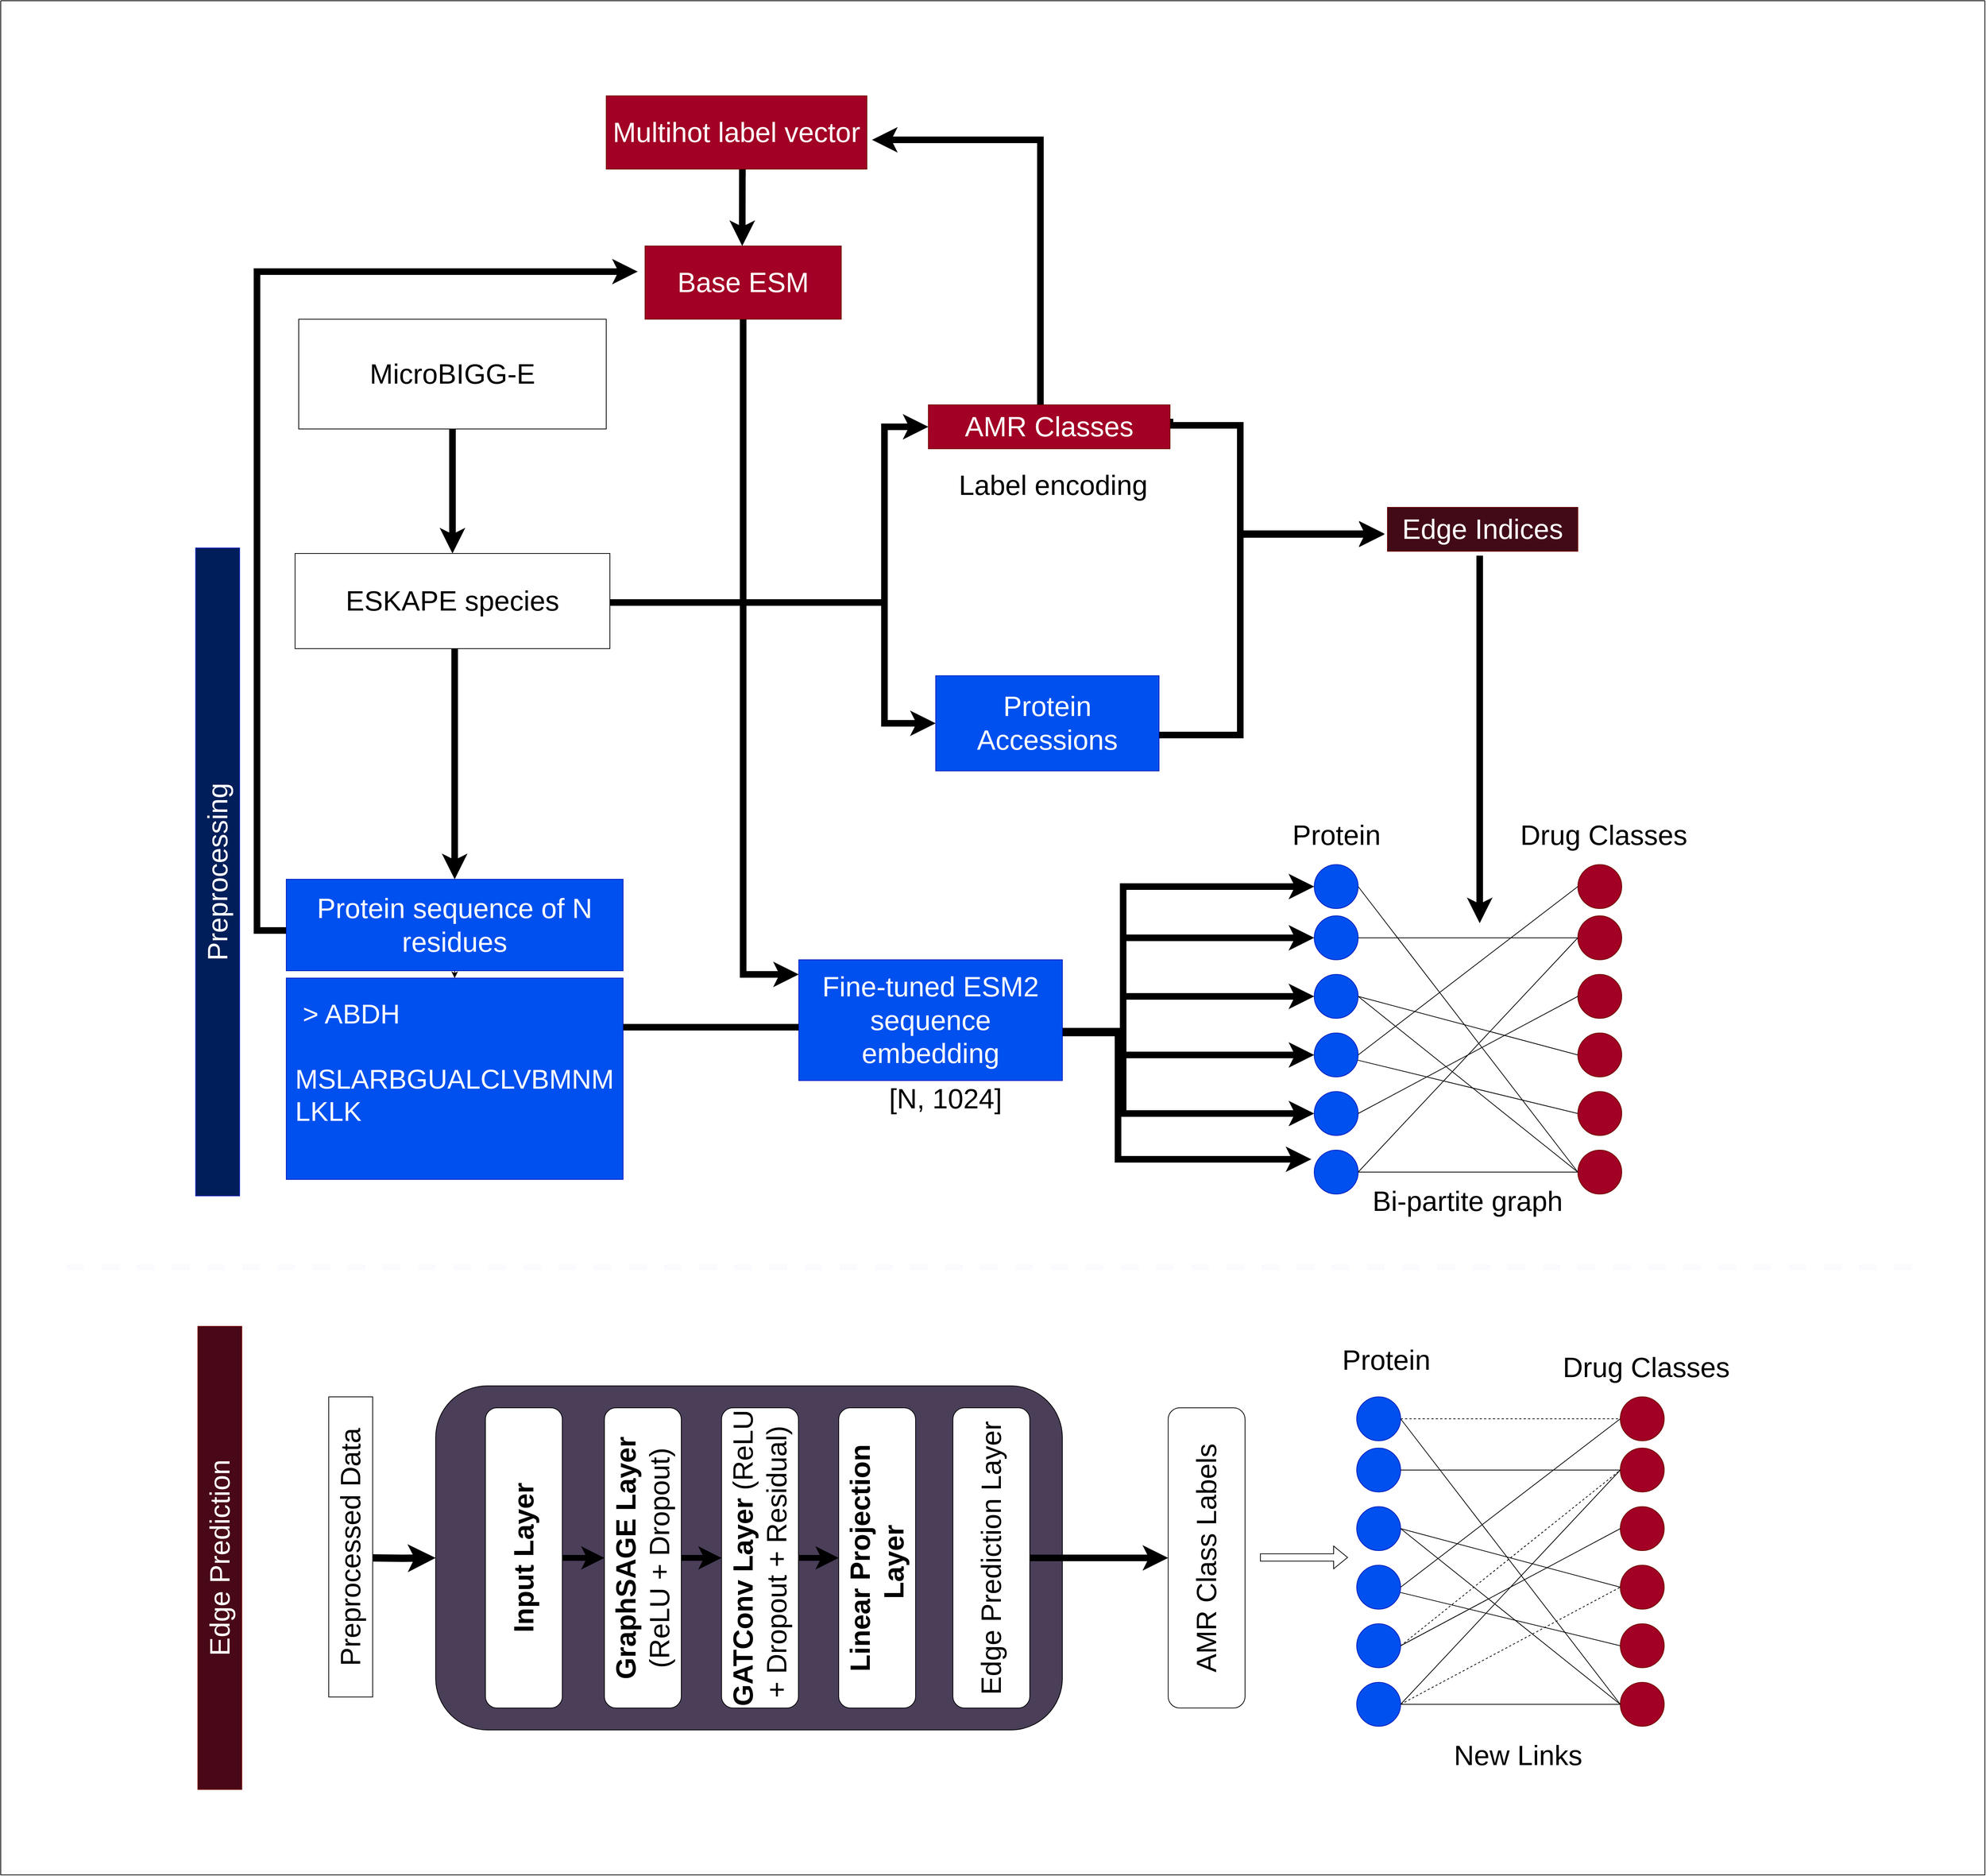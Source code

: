 <mxfile version="24.6.1" type="device">
  <diagram id="C5RBs43oDa-KdzZeNtuy" name="Page-1">
    <mxGraphModel dx="6434" dy="3956" grid="1" gridSize="10" guides="1" tooltips="1" connect="1" arrows="1" fold="1" page="1" pageScale="1" pageWidth="827" pageHeight="1169" math="0" shadow="0">
      <root>
        <mxCell id="WIyWlLk6GJQsqaUBKTNV-0" />
        <mxCell id="WIyWlLk6GJQsqaUBKTNV-1" parent="WIyWlLk6GJQsqaUBKTNV-0" />
        <mxCell id="mfoKoCKj8GL2P2GgwyJW-8" value="" style="ellipse;whiteSpace=wrap;html=1;aspect=fixed;fontSize=38;fillColor=#0050ef;fontColor=#ffffff;strokeColor=#001DBC;" parent="WIyWlLk6GJQsqaUBKTNV-1" vertex="1">
          <mxGeometry x="584" y="260" width="60" height="60" as="geometry" />
        </mxCell>
        <mxCell id="mfoKoCKj8GL2P2GgwyJW-9" value="" style="ellipse;whiteSpace=wrap;html=1;aspect=fixed;fontSize=38;fillColor=#0050ef;fontColor=#ffffff;strokeColor=#001DBC;" parent="WIyWlLk6GJQsqaUBKTNV-1" vertex="1">
          <mxGeometry x="584" y="340" width="60" height="60" as="geometry" />
        </mxCell>
        <mxCell id="mfoKoCKj8GL2P2GgwyJW-39" style="rounded=0;orthogonalLoop=1;jettySize=auto;html=1;entryX=0;entryY=0.5;entryDx=0;entryDy=0;endArrow=none;endFill=0;fontSize=38;" parent="WIyWlLk6GJQsqaUBKTNV-1" source="mfoKoCKj8GL2P2GgwyJW-10" target="mfoKoCKj8GL2P2GgwyJW-17" edge="1">
          <mxGeometry relative="1" as="geometry" />
        </mxCell>
        <mxCell id="mfoKoCKj8GL2P2GgwyJW-10" value="" style="ellipse;whiteSpace=wrap;html=1;aspect=fixed;fontSize=38;fillColor=#0050ef;fontColor=#ffffff;strokeColor=#001DBC;" parent="WIyWlLk6GJQsqaUBKTNV-1" vertex="1">
          <mxGeometry x="584" y="420" width="60" height="60" as="geometry" />
        </mxCell>
        <mxCell id="mfoKoCKj8GL2P2GgwyJW-11" value="" style="ellipse;whiteSpace=wrap;html=1;aspect=fixed;fontSize=38;fillColor=#0050ef;fontColor=#ffffff;strokeColor=#001DBC;" parent="WIyWlLk6GJQsqaUBKTNV-1" vertex="1">
          <mxGeometry x="584" y="500" width="60" height="60" as="geometry" />
        </mxCell>
        <mxCell id="mfoKoCKj8GL2P2GgwyJW-12" value="" style="ellipse;whiteSpace=wrap;html=1;aspect=fixed;fontSize=38;fillColor=#0050ef;fontColor=#ffffff;strokeColor=#001DBC;" parent="WIyWlLk6GJQsqaUBKTNV-1" vertex="1">
          <mxGeometry x="584" y="580" width="60" height="60" as="geometry" />
        </mxCell>
        <mxCell id="mfoKoCKj8GL2P2GgwyJW-20" style="rounded=0;orthogonalLoop=1;jettySize=auto;html=1;exitX=1;exitY=0.5;exitDx=0;exitDy=0;entryX=0;entryY=0.5;entryDx=0;entryDy=0;endArrow=none;endFill=0;fontSize=38;" parent="WIyWlLk6GJQsqaUBKTNV-1" source="mfoKoCKj8GL2P2GgwyJW-13" target="mfoKoCKj8GL2P2GgwyJW-18" edge="1">
          <mxGeometry relative="1" as="geometry" />
        </mxCell>
        <mxCell id="mfoKoCKj8GL2P2GgwyJW-13" value="" style="ellipse;whiteSpace=wrap;html=1;aspect=fixed;fontSize=38;fillColor=#0050ef;fontColor=#ffffff;strokeColor=#001DBC;" parent="WIyWlLk6GJQsqaUBKTNV-1" vertex="1">
          <mxGeometry x="584" y="190" width="60" height="60" as="geometry" />
        </mxCell>
        <mxCell id="mfoKoCKj8GL2P2GgwyJW-14" value="" style="ellipse;whiteSpace=wrap;html=1;aspect=fixed;fontSize=38;fillColor=#a20025;fontColor=#ffffff;strokeColor=#6F0000;" parent="WIyWlLk6GJQsqaUBKTNV-1" vertex="1">
          <mxGeometry x="944" y="260" width="60" height="60" as="geometry" />
        </mxCell>
        <mxCell id="mfoKoCKj8GL2P2GgwyJW-15" value="" style="ellipse;whiteSpace=wrap;html=1;aspect=fixed;fontSize=38;fillColor=#a20025;fontColor=#ffffff;strokeColor=#6F0000;" parent="WIyWlLk6GJQsqaUBKTNV-1" vertex="1">
          <mxGeometry x="944" y="340" width="60" height="60" as="geometry" />
        </mxCell>
        <mxCell id="mfoKoCKj8GL2P2GgwyJW-16" value="" style="ellipse;whiteSpace=wrap;html=1;aspect=fixed;fontSize=38;fillColor=#a20025;fontColor=#ffffff;strokeColor=#6F0000;" parent="WIyWlLk6GJQsqaUBKTNV-1" vertex="1">
          <mxGeometry x="944" y="420" width="60" height="60" as="geometry" />
        </mxCell>
        <mxCell id="mfoKoCKj8GL2P2GgwyJW-17" value="" style="ellipse;whiteSpace=wrap;html=1;aspect=fixed;fontSize=38;fillColor=#a20025;fontColor=#ffffff;strokeColor=#6F0000;" parent="WIyWlLk6GJQsqaUBKTNV-1" vertex="1">
          <mxGeometry x="944" y="500" width="60" height="60" as="geometry" />
        </mxCell>
        <mxCell id="mfoKoCKj8GL2P2GgwyJW-18" value="" style="ellipse;whiteSpace=wrap;html=1;aspect=fixed;fontSize=38;fillColor=#a20025;fontColor=#ffffff;strokeColor=#6F0000;" parent="WIyWlLk6GJQsqaUBKTNV-1" vertex="1">
          <mxGeometry x="944" y="580" width="60" height="60" as="geometry" />
        </mxCell>
        <mxCell id="mfoKoCKj8GL2P2GgwyJW-19" value="" style="ellipse;whiteSpace=wrap;html=1;aspect=fixed;fontSize=38;fillColor=#a20025;fontColor=#ffffff;strokeColor=#6F0000;" parent="WIyWlLk6GJQsqaUBKTNV-1" vertex="1">
          <mxGeometry x="944" y="190" width="60" height="60" as="geometry" />
        </mxCell>
        <mxCell id="mfoKoCKj8GL2P2GgwyJW-23" style="rounded=0;orthogonalLoop=1;jettySize=auto;html=1;exitX=1;exitY=0.5;exitDx=0;exitDy=0;entryX=0;entryY=0.5;entryDx=0;entryDy=0;endArrow=none;endFill=0;fontSize=38;" parent="WIyWlLk6GJQsqaUBKTNV-1" source="mfoKoCKj8GL2P2GgwyJW-8" target="mfoKoCKj8GL2P2GgwyJW-14" edge="1">
          <mxGeometry relative="1" as="geometry">
            <mxPoint x="654" y="230" as="sourcePoint" />
            <mxPoint x="954" y="620" as="targetPoint" />
          </mxGeometry>
        </mxCell>
        <mxCell id="mfoKoCKj8GL2P2GgwyJW-25" style="rounded=0;orthogonalLoop=1;jettySize=auto;html=1;exitX=1;exitY=0.5;exitDx=0;exitDy=0;endArrow=none;endFill=0;fontSize=38;" parent="WIyWlLk6GJQsqaUBKTNV-1" source="mfoKoCKj8GL2P2GgwyJW-9" edge="1">
          <mxGeometry relative="1" as="geometry">
            <mxPoint x="654" y="300" as="sourcePoint" />
            <mxPoint x="944" y="610" as="targetPoint" />
          </mxGeometry>
        </mxCell>
        <mxCell id="mfoKoCKj8GL2P2GgwyJW-26" style="rounded=0;orthogonalLoop=1;jettySize=auto;html=1;exitX=1;exitY=0.5;exitDx=0;exitDy=0;entryX=0;entryY=0.5;entryDx=0;entryDy=0;endArrow=none;endFill=0;fontSize=38;" parent="WIyWlLk6GJQsqaUBKTNV-1" source="mfoKoCKj8GL2P2GgwyJW-10" target="mfoKoCKj8GL2P2GgwyJW-19" edge="1">
          <mxGeometry relative="1" as="geometry">
            <mxPoint x="664" y="310" as="sourcePoint" />
            <mxPoint x="964" y="310" as="targetPoint" />
          </mxGeometry>
        </mxCell>
        <mxCell id="mfoKoCKj8GL2P2GgwyJW-27" style="rounded=0;orthogonalLoop=1;jettySize=auto;html=1;exitX=1;exitY=0.5;exitDx=0;exitDy=0;entryX=0;entryY=0.5;entryDx=0;entryDy=0;endArrow=none;endFill=0;fontSize=38;" parent="WIyWlLk6GJQsqaUBKTNV-1" source="mfoKoCKj8GL2P2GgwyJW-11" target="mfoKoCKj8GL2P2GgwyJW-15" edge="1">
          <mxGeometry relative="1" as="geometry">
            <mxPoint x="674" y="320" as="sourcePoint" />
            <mxPoint x="974" y="320" as="targetPoint" />
          </mxGeometry>
        </mxCell>
        <mxCell id="mfoKoCKj8GL2P2GgwyJW-28" style="rounded=0;orthogonalLoop=1;jettySize=auto;html=1;exitX=1;exitY=0.5;exitDx=0;exitDy=0;entryX=0;entryY=0.5;entryDx=0;entryDy=0;endArrow=none;endFill=0;fontSize=38;" parent="WIyWlLk6GJQsqaUBKTNV-1" source="mfoKoCKj8GL2P2GgwyJW-12" target="mfoKoCKj8GL2P2GgwyJW-14" edge="1">
          <mxGeometry relative="1" as="geometry">
            <mxPoint x="684" y="330" as="sourcePoint" />
            <mxPoint x="984" y="330" as="targetPoint" />
          </mxGeometry>
        </mxCell>
        <mxCell id="mfoKoCKj8GL2P2GgwyJW-29" style="rounded=0;orthogonalLoop=1;jettySize=auto;html=1;entryX=0;entryY=0.5;entryDx=0;entryDy=0;endArrow=none;endFill=0;fontSize=38;" parent="WIyWlLk6GJQsqaUBKTNV-1" target="mfoKoCKj8GL2P2GgwyJW-16" edge="1">
          <mxGeometry relative="1" as="geometry">
            <mxPoint x="644" y="370" as="sourcePoint" />
            <mxPoint x="994" y="340" as="targetPoint" />
          </mxGeometry>
        </mxCell>
        <mxCell id="mfoKoCKj8GL2P2GgwyJW-30" style="rounded=0;orthogonalLoop=1;jettySize=auto;html=1;exitX=1;exitY=0.5;exitDx=0;exitDy=0;entryX=0;entryY=0.5;entryDx=0;entryDy=0;endArrow=none;endFill=0;fontSize=38;" parent="WIyWlLk6GJQsqaUBKTNV-1" source="mfoKoCKj8GL2P2GgwyJW-12" target="mfoKoCKj8GL2P2GgwyJW-18" edge="1">
          <mxGeometry relative="1" as="geometry">
            <mxPoint x="704" y="350" as="sourcePoint" />
            <mxPoint x="1004" y="350" as="targetPoint" />
          </mxGeometry>
        </mxCell>
        <mxCell id="mfoKoCKj8GL2P2GgwyJW-31" value="&lt;font style=&quot;font-size: 38px;&quot;&gt;Protein&lt;/font&gt;" style="text;html=1;align=center;verticalAlign=middle;resizable=0;points=[];autosize=1;strokeColor=none;fillColor=none;fontSize=38;" parent="WIyWlLk6GJQsqaUBKTNV-1" vertex="1">
          <mxGeometry x="544" y="120" width="140" height="60" as="geometry" />
        </mxCell>
        <mxCell id="xjOWEABmU-LMY2cwMM-b-1" value="" style="edgeStyle=orthogonalEdgeStyle;rounded=0;orthogonalLoop=1;jettySize=auto;html=1;" parent="WIyWlLk6GJQsqaUBKTNV-1" source="mfoKoCKj8GL2P2GgwyJW-40" target="mfoKoCKj8GL2P2GgwyJW-41" edge="1">
          <mxGeometry relative="1" as="geometry" />
        </mxCell>
        <mxCell id="mfoKoCKj8GL2P2GgwyJW-49" style="edgeStyle=orthogonalEdgeStyle;rounded=0;orthogonalLoop=1;jettySize=auto;html=1;exitX=1;exitY=0.25;exitDx=0;exitDy=0;entryX=0;entryY=0.5;entryDx=0;entryDy=0;fontSize=38;strokeWidth=9;" parent="WIyWlLk6GJQsqaUBKTNV-1" edge="1">
          <mxGeometry relative="1" as="geometry">
            <mxPoint x="-360" y="412.12" as="sourcePoint" />
            <mxPoint x="-94" y="392.87" as="targetPoint" />
            <Array as="points">
              <mxPoint x="-94" y="411.87" />
            </Array>
          </mxGeometry>
        </mxCell>
        <mxCell id="mfoKoCKj8GL2P2GgwyJW-41" value="&lt;font style=&quot;font-size: 37px;&quot;&gt;&amp;nbsp; &amp;gt; ABDH&lt;/font&gt;&lt;div style=&quot;font-size: 37px;&quot;&gt;&lt;font style=&quot;font-size: 37px;&quot;&gt;&amp;nbsp;&lt;/font&gt;&lt;/div&gt;&lt;div style=&quot;text-align: justify; font-size: 37px;&quot;&gt;&lt;font style=&quot;font-size: 37px;&quot;&gt;&amp;nbsp;MSLARBGUALCLVBMNM&lt;/font&gt;&lt;/div&gt;&lt;div style=&quot;text-align: justify; font-size: 37px;&quot;&gt;&lt;font style=&quot;font-size: 37px;&quot;&gt;&amp;nbsp;LKLK&lt;/font&gt;&lt;/div&gt;&lt;div style=&quot;text-align: justify; font-size: 37px;&quot;&gt;&lt;br style=&quot;&quot;&gt;&lt;/div&gt;" style="rounded=0;whiteSpace=wrap;html=1;align=left;fontSize=38;fillColor=#0050ef;fontColor=#ffffff;strokeColor=#001DBC;" parent="WIyWlLk6GJQsqaUBKTNV-1" vertex="1">
          <mxGeometry x="-820" y="345" width="460" height="275" as="geometry" />
        </mxCell>
        <mxCell id="mfoKoCKj8GL2P2GgwyJW-43" style="edgeStyle=orthogonalEdgeStyle;rounded=0;orthogonalLoop=1;jettySize=auto;html=1;entryX=0;entryY=0.5;entryDx=0;entryDy=0;fontSize=38;strokeWidth=9;" parent="WIyWlLk6GJQsqaUBKTNV-1" target="mfoKoCKj8GL2P2GgwyJW-13" edge="1">
          <mxGeometry relative="1" as="geometry">
            <mxPoint x="61" y="417.5" as="sourcePoint" />
          </mxGeometry>
        </mxCell>
        <mxCell id="mfoKoCKj8GL2P2GgwyJW-44" style="edgeStyle=orthogonalEdgeStyle;rounded=0;orthogonalLoop=1;jettySize=auto;html=1;exitX=1;exitY=0.5;exitDx=0;exitDy=0;entryX=0;entryY=0.5;entryDx=0;entryDy=0;fontSize=38;strokeWidth=9;" parent="WIyWlLk6GJQsqaUBKTNV-1" target="mfoKoCKj8GL2P2GgwyJW-8" edge="1">
          <mxGeometry relative="1" as="geometry">
            <mxPoint x="61" y="417.5" as="sourcePoint" />
          </mxGeometry>
        </mxCell>
        <mxCell id="mfoKoCKj8GL2P2GgwyJW-45" style="edgeStyle=orthogonalEdgeStyle;rounded=0;orthogonalLoop=1;jettySize=auto;html=1;exitX=1;exitY=0.5;exitDx=0;exitDy=0;fontSize=38;strokeWidth=9;entryX=0;entryY=0.5;entryDx=0;entryDy=0;" parent="WIyWlLk6GJQsqaUBKTNV-1" target="mfoKoCKj8GL2P2GgwyJW-9" edge="1">
          <mxGeometry relative="1" as="geometry">
            <mxPoint x="61" y="417.5" as="sourcePoint" />
          </mxGeometry>
        </mxCell>
        <mxCell id="mfoKoCKj8GL2P2GgwyJW-47" style="edgeStyle=orthogonalEdgeStyle;rounded=0;orthogonalLoop=1;jettySize=auto;html=1;exitX=1;exitY=0.5;exitDx=0;exitDy=0;entryX=0;entryY=0.5;entryDx=0;entryDy=0;fontSize=38;strokeWidth=9;" parent="WIyWlLk6GJQsqaUBKTNV-1" target="mfoKoCKj8GL2P2GgwyJW-11" edge="1">
          <mxGeometry relative="1" as="geometry">
            <mxPoint x="61" y="417.5" as="sourcePoint" />
            <Array as="points">
              <mxPoint x="323" y="417" />
              <mxPoint x="323" y="530" />
            </Array>
          </mxGeometry>
        </mxCell>
        <mxCell id="mfoKoCKj8GL2P2GgwyJW-48" style="edgeStyle=orthogonalEdgeStyle;rounded=0;orthogonalLoop=1;jettySize=auto;html=1;exitX=1;exitY=0.5;exitDx=0;exitDy=0;entryX=0;entryY=0.5;entryDx=0;entryDy=0;fontSize=38;strokeWidth=9;" parent="WIyWlLk6GJQsqaUBKTNV-1" edge="1">
          <mxGeometry relative="1" as="geometry">
            <mxPoint x="57" y="400" as="sourcePoint" />
            <Array as="points">
              <mxPoint x="57" y="420" />
              <mxPoint x="316" y="420" />
              <mxPoint x="316" y="592" />
            </Array>
            <mxPoint x="580.0" y="592.5" as="targetPoint" />
          </mxGeometry>
        </mxCell>
        <mxCell id="mfoKoCKj8GL2P2GgwyJW-119" style="edgeStyle=orthogonalEdgeStyle;rounded=0;orthogonalLoop=1;jettySize=auto;html=1;exitX=1;exitY=0.5;exitDx=0;exitDy=0;fontSize=38;strokeWidth=10;" parent="WIyWlLk6GJQsqaUBKTNV-1" target="mfoKoCKj8GL2P2GgwyJW-117" edge="1">
          <mxGeometry relative="1" as="geometry">
            <mxPoint x="-708" y="1137" as="sourcePoint" />
          </mxGeometry>
        </mxCell>
        <mxCell id="mfoKoCKj8GL2P2GgwyJW-171" style="edgeStyle=orthogonalEdgeStyle;rounded=0;orthogonalLoop=1;jettySize=auto;html=1;exitX=1;exitY=0.5;exitDx=0;exitDy=0;entryX=0;entryY=0.5;entryDx=0;entryDy=0;strokeWidth=9;" parent="WIyWlLk6GJQsqaUBKTNV-1" source="mfoKoCKj8GL2P2GgwyJW-42" target="mfoKoCKj8GL2P2GgwyJW-10" edge="1">
          <mxGeometry relative="1" as="geometry">
            <Array as="points">
              <mxPoint x="232" y="420" />
              <mxPoint x="320" y="420" />
              <mxPoint x="320" y="450" />
            </Array>
          </mxGeometry>
        </mxCell>
        <mxCell id="mfoKoCKj8GL2P2GgwyJW-42" value="Fine-tuned ESM2 sequence embedding" style="rounded=0;whiteSpace=wrap;html=1;fontSize=38;fillColor=#0050ef;fontColor=#ffffff;strokeColor=#001DBC;" parent="WIyWlLk6GJQsqaUBKTNV-1" vertex="1">
          <mxGeometry x="-120" y="320" width="360" height="165" as="geometry" />
        </mxCell>
        <mxCell id="mfoKoCKj8GL2P2GgwyJW-174" style="edgeStyle=orthogonalEdgeStyle;rounded=0;orthogonalLoop=1;jettySize=auto;html=1;exitX=0.5;exitY=1;exitDx=0;exitDy=0;strokeWidth=9;" parent="WIyWlLk6GJQsqaUBKTNV-1" source="mfoKoCKj8GL2P2GgwyJW-53" target="mfoKoCKj8GL2P2GgwyJW-61" edge="1">
          <mxGeometry relative="1" as="geometry">
            <Array as="points">
              <mxPoint x="-593" y="-405" />
            </Array>
          </mxGeometry>
        </mxCell>
        <mxCell id="mfoKoCKj8GL2P2GgwyJW-53" value="MicroBIGG-E" style="rounded=0;whiteSpace=wrap;html=1;fontSize=38;" parent="WIyWlLk6GJQsqaUBKTNV-1" vertex="1">
          <mxGeometry x="-803" y="-555" width="420" height="150" as="geometry" />
        </mxCell>
        <mxCell id="mfoKoCKj8GL2P2GgwyJW-55" value="[N, 1024]" style="text;html=1;align=center;verticalAlign=middle;resizable=0;points=[];autosize=1;strokeColor=none;fillColor=none;fontSize=38;" parent="WIyWlLk6GJQsqaUBKTNV-1" vertex="1">
          <mxGeometry x="-10" y="480" width="180" height="60" as="geometry" />
        </mxCell>
        <mxCell id="mfoKoCKj8GL2P2GgwyJW-60" style="edgeStyle=orthogonalEdgeStyle;rounded=0;orthogonalLoop=1;jettySize=auto;html=1;fontSize=38;strokeWidth=9;" parent="WIyWlLk6GJQsqaUBKTNV-1" source="mfoKoCKj8GL2P2GgwyJW-57" edge="1">
          <mxGeometry relative="1" as="geometry">
            <mxPoint x="40" y="-400" as="sourcePoint" />
            <mxPoint x="-20" y="-800" as="targetPoint" />
            <Array as="points">
              <mxPoint x="210" y="-800" />
            </Array>
          </mxGeometry>
        </mxCell>
        <mxCell id="mfoKoCKj8GL2P2GgwyJW-81" style="edgeStyle=orthogonalEdgeStyle;rounded=0;orthogonalLoop=1;jettySize=auto;html=1;exitX=1;exitY=0.75;exitDx=0;exitDy=0;fontSize=38;strokeWidth=9;" parent="WIyWlLk6GJQsqaUBKTNV-1" edge="1">
          <mxGeometry relative="1" as="geometry">
            <mxPoint x="387.0" y="-419" as="sourcePoint" />
            <Array as="points">
              <mxPoint x="387" y="-410" />
              <mxPoint x="483" y="-410" />
              <mxPoint x="483" y="-261" />
              <mxPoint x="620" y="-261" />
              <mxPoint x="620" y="-261" />
            </Array>
            <mxPoint x="680" y="-261" as="targetPoint" />
          </mxGeometry>
        </mxCell>
        <mxCell id="mfoKoCKj8GL2P2GgwyJW-62" style="edgeStyle=orthogonalEdgeStyle;rounded=0;orthogonalLoop=1;jettySize=auto;html=1;fontSize=38;strokeWidth=9;entryX=0.5;entryY=0;entryDx=0;entryDy=0;" parent="WIyWlLk6GJQsqaUBKTNV-1" source="mfoKoCKj8GL2P2GgwyJW-61" target="mfoKoCKj8GL2P2GgwyJW-40" edge="1">
          <mxGeometry relative="1" as="geometry">
            <mxPoint x="-590.0" y="75.0" as="targetPoint" />
            <Array as="points">
              <mxPoint x="-590" y="-20" />
              <mxPoint x="-590" y="-20" />
            </Array>
          </mxGeometry>
        </mxCell>
        <mxCell id="mfoKoCKj8GL2P2GgwyJW-63" style="edgeStyle=orthogonalEdgeStyle;rounded=0;orthogonalLoop=1;jettySize=auto;html=1;fontSize=38;strokeWidth=9;" parent="WIyWlLk6GJQsqaUBKTNV-1" target="mfoKoCKj8GL2P2GgwyJW-57" edge="1">
          <mxGeometry relative="1" as="geometry">
            <Array as="points">
              <mxPoint x="-3" y="-168" />
            </Array>
            <mxPoint x="-198" y="-168.0" as="sourcePoint" />
          </mxGeometry>
        </mxCell>
        <mxCell id="mfoKoCKj8GL2P2GgwyJW-77" style="edgeStyle=orthogonalEdgeStyle;rounded=0;orthogonalLoop=1;jettySize=auto;html=1;entryX=0;entryY=0.5;entryDx=0;entryDy=0;fontSize=38;strokeWidth=9;" parent="WIyWlLk6GJQsqaUBKTNV-1" target="mfoKoCKj8GL2P2GgwyJW-74" edge="1">
          <mxGeometry relative="1" as="geometry">
            <Array as="points">
              <mxPoint x="-420" y="-168" />
              <mxPoint x="-420" y="-183" />
              <mxPoint x="-400" y="-183" />
              <mxPoint x="-400" y="-168" />
              <mxPoint x="-3" y="-168" />
              <mxPoint x="-3" y="-3" />
            </Array>
            <mxPoint x="-330" y="-168" as="sourcePoint" />
          </mxGeometry>
        </mxCell>
        <mxCell id="mfoKoCKj8GL2P2GgwyJW-61" value="ESKAPE species" style="rounded=0;whiteSpace=wrap;html=1;fontSize=38;" parent="WIyWlLk6GJQsqaUBKTNV-1" vertex="1">
          <mxGeometry x="-808" y="-235" width="430" height="130" as="geometry" />
        </mxCell>
        <mxCell id="mfoKoCKj8GL2P2GgwyJW-65" value="Label encoding" style="text;html=1;align=center;verticalAlign=middle;resizable=0;points=[];autosize=1;strokeColor=none;fillColor=none;fontSize=38;" parent="WIyWlLk6GJQsqaUBKTNV-1" vertex="1">
          <mxGeometry x="87" y="-358" width="280" height="60" as="geometry" />
        </mxCell>
        <mxCell id="mfoKoCKj8GL2P2GgwyJW-172" style="edgeStyle=orthogonalEdgeStyle;rounded=0;orthogonalLoop=1;jettySize=auto;html=1;exitX=1;exitY=0.5;exitDx=0;exitDy=0;strokeWidth=9;" parent="WIyWlLk6GJQsqaUBKTNV-1" edge="1">
          <mxGeometry relative="1" as="geometry">
            <Array as="points">
              <mxPoint x="278" y="13" />
              <mxPoint x="483" y="13" />
              <mxPoint x="483" y="-262" />
            </Array>
            <mxPoint x="372.0" y="-30" as="sourcePoint" />
            <mxPoint x="680" y="-262" as="targetPoint" />
          </mxGeometry>
        </mxCell>
        <mxCell id="mfoKoCKj8GL2P2GgwyJW-74" value="Protein Accessions" style="rounded=0;whiteSpace=wrap;html=1;fontSize=38;fillColor=#0050ef;fontColor=#ffffff;strokeColor=#001DBC;" parent="WIyWlLk6GJQsqaUBKTNV-1" vertex="1">
          <mxGeometry x="67" y="-68" width="305" height="130" as="geometry" />
        </mxCell>
        <mxCell id="mfoKoCKj8GL2P2GgwyJW-80" value="Edge Indices" style="rounded=0;whiteSpace=wrap;html=1;fontSize=38;fillColor=#420a17;fontColor=#ffffff;strokeColor=#6F0000;" parent="WIyWlLk6GJQsqaUBKTNV-1" vertex="1">
          <mxGeometry x="684" y="-298" width="260" height="60" as="geometry" />
        </mxCell>
        <mxCell id="mfoKoCKj8GL2P2GgwyJW-131" style="edgeStyle=orthogonalEdgeStyle;rounded=0;orthogonalLoop=1;jettySize=auto;html=1;exitX=1;exitY=0.5;exitDx=0;exitDy=0;fontSize=38;entryX=0.5;entryY=1;entryDx=0;entryDy=0;" parent="WIyWlLk6GJQsqaUBKTNV-1" source="mfoKoCKj8GL2P2GgwyJW-117" target="mfoKoCKj8GL2P2GgwyJW-129" edge="1">
          <mxGeometry relative="1" as="geometry">
            <mxPoint x="182" y="1137.2" as="targetPoint" />
          </mxGeometry>
        </mxCell>
        <mxCell id="mfoKoCKj8GL2P2GgwyJW-117" value="" style="rounded=1;whiteSpace=wrap;html=1;fontSize=38;fillColor=#4A3E59;" parent="WIyWlLk6GJQsqaUBKTNV-1" vertex="1">
          <mxGeometry x="-616" y="902" width="856" height="470" as="geometry" />
        </mxCell>
        <mxCell id="mfoKoCKj8GL2P2GgwyJW-120" value="Preprocessing" style="rounded=0;whiteSpace=wrap;html=1;rotation=-90;fontSize=38;fillColor=#001E59;fontColor=#ffffff;strokeColor=#001DBC;" parent="WIyWlLk6GJQsqaUBKTNV-1" vertex="1">
          <mxGeometry x="-1356.25" y="170" width="885" height="60" as="geometry" />
        </mxCell>
        <mxCell id="mfoKoCKj8GL2P2GgwyJW-121" value="Preprocessed Data" style="rounded=0;whiteSpace=wrap;html=1;rotation=-90;fontSize=38;" parent="WIyWlLk6GJQsqaUBKTNV-1" vertex="1">
          <mxGeometry x="-937" y="1092" width="410" height="60" as="geometry" />
        </mxCell>
        <mxCell id="mfoKoCKj8GL2P2GgwyJW-122" value="Edge Prediction" style="rounded=0;whiteSpace=wrap;html=1;rotation=-90;fontSize=38;fillColor=#490817;fontColor=#ffffff;strokeColor=#6F0000;" parent="WIyWlLk6GJQsqaUBKTNV-1" vertex="1">
          <mxGeometry x="-1227" y="1107" width="632.5" height="60" as="geometry" />
        </mxCell>
        <mxCell id="mfoKoCKj8GL2P2GgwyJW-133" style="edgeStyle=orthogonalEdgeStyle;rounded=0;orthogonalLoop=1;jettySize=auto;html=1;exitX=0.5;exitY=1;exitDx=0;exitDy=0;fontSize=38;strokeWidth=8;" parent="WIyWlLk6GJQsqaUBKTNV-1" source="mfoKoCKj8GL2P2GgwyJW-125" target="mfoKoCKj8GL2P2GgwyJW-126" edge="1">
          <mxGeometry relative="1" as="geometry" />
        </mxCell>
        <mxCell id="mfoKoCKj8GL2P2GgwyJW-125" value="&lt;b&gt;Input Layer&lt;/b&gt;" style="rounded=1;whiteSpace=wrap;html=1;rotation=-90;fontSize=38;" parent="WIyWlLk6GJQsqaUBKTNV-1" vertex="1">
          <mxGeometry x="-700.5" y="1084.5" width="410" height="105" as="geometry" />
        </mxCell>
        <mxCell id="mfoKoCKj8GL2P2GgwyJW-134" style="edgeStyle=orthogonalEdgeStyle;rounded=0;orthogonalLoop=1;jettySize=auto;html=1;fontSize=38;strokeWidth=8;" parent="WIyWlLk6GJQsqaUBKTNV-1" source="mfoKoCKj8GL2P2GgwyJW-126" target="mfoKoCKj8GL2P2GgwyJW-127" edge="1">
          <mxGeometry relative="1" as="geometry" />
        </mxCell>
        <mxCell id="mfoKoCKj8GL2P2GgwyJW-126" value="&lt;strong&gt;GraphSAGE Layer&lt;/strong&gt; (ReLU + Dropout)" style="rounded=1;whiteSpace=wrap;html=1;rotation=-90;fontSize=38;" parent="WIyWlLk6GJQsqaUBKTNV-1" vertex="1">
          <mxGeometry x="-538" y="1084.5" width="410" height="105" as="geometry" />
        </mxCell>
        <mxCell id="mfoKoCKj8GL2P2GgwyJW-135" style="edgeStyle=orthogonalEdgeStyle;rounded=0;orthogonalLoop=1;jettySize=auto;html=1;entryX=0.5;entryY=0;entryDx=0;entryDy=0;fontSize=38;strokeWidth=8;" parent="WIyWlLk6GJQsqaUBKTNV-1" source="mfoKoCKj8GL2P2GgwyJW-127" target="mfoKoCKj8GL2P2GgwyJW-128" edge="1">
          <mxGeometry relative="1" as="geometry" />
        </mxCell>
        <mxCell id="mfoKoCKj8GL2P2GgwyJW-127" value="&lt;strong&gt;GATConv Layer&lt;/strong&gt; (ReLU + Dropout + Residual)&amp;nbsp;" style="rounded=1;whiteSpace=wrap;html=1;rotation=-90;fontSize=38;" parent="WIyWlLk6GJQsqaUBKTNV-1" vertex="1">
          <mxGeometry x="-378" y="1084.5" width="410" height="105" as="geometry" />
        </mxCell>
        <mxCell id="mfoKoCKj8GL2P2GgwyJW-128" value="&lt;strong&gt;Linear Projection Layer&lt;/strong&gt;&amp;nbsp;" style="rounded=1;whiteSpace=wrap;html=1;rotation=-90;fontSize=38;" parent="WIyWlLk6GJQsqaUBKTNV-1" vertex="1">
          <mxGeometry x="-218" y="1084.5" width="410" height="105" as="geometry" />
        </mxCell>
        <mxCell id="mfoKoCKj8GL2P2GgwyJW-132" style="edgeStyle=orthogonalEdgeStyle;rounded=0;orthogonalLoop=1;jettySize=auto;html=1;exitX=0.5;exitY=1;exitDx=0;exitDy=0;fontSize=38;strokeWidth=9;" parent="WIyWlLk6GJQsqaUBKTNV-1" source="mfoKoCKj8GL2P2GgwyJW-129" target="mfoKoCKj8GL2P2GgwyJW-130" edge="1">
          <mxGeometry relative="1" as="geometry" />
        </mxCell>
        <mxCell id="mfoKoCKj8GL2P2GgwyJW-129" value="Edge Prediction Layer" style="rounded=1;whiteSpace=wrap;html=1;rotation=-90;fontSize=38;" parent="WIyWlLk6GJQsqaUBKTNV-1" vertex="1">
          <mxGeometry x="-62" y="1084.5" width="410" height="105" as="geometry" />
        </mxCell>
        <mxCell id="mfoKoCKj8GL2P2GgwyJW-130" value="AMR Class Labels" style="rounded=1;whiteSpace=wrap;html=1;rotation=-90;fontSize=38;" parent="WIyWlLk6GJQsqaUBKTNV-1" vertex="1">
          <mxGeometry x="232" y="1084.5" width="410" height="105" as="geometry" />
        </mxCell>
        <mxCell id="mfoKoCKj8GL2P2GgwyJW-110" value="&lt;span style=&quot;font-size: 38px;&quot;&gt;Drug Classes&lt;/span&gt;" style="text;html=1;align=center;verticalAlign=middle;resizable=0;points=[];autosize=1;strokeColor=none;fillColor=none;fontSize=38;" parent="WIyWlLk6GJQsqaUBKTNV-1" vertex="1">
          <mxGeometry x="854" y="120" width="250" height="60" as="geometry" />
        </mxCell>
        <mxCell id="mfoKoCKj8GL2P2GgwyJW-137" value="" style="endArrow=none;dashed=1;html=1;rounded=0;fillColor=#a20025;strokeColor=#FAFAFF;strokeWidth=8;" parent="WIyWlLk6GJQsqaUBKTNV-1" edge="1">
          <mxGeometry width="50" height="50" relative="1" as="geometry">
            <mxPoint x="-1120" y="740" as="sourcePoint" />
            <mxPoint x="1410" y="740" as="targetPoint" />
          </mxGeometry>
        </mxCell>
        <mxCell id="mfoKoCKj8GL2P2GgwyJW-140" value="Bi-partite graph" style="text;html=1;align=center;verticalAlign=middle;resizable=0;points=[];autosize=1;strokeColor=none;fillColor=none;fontSize=38;" parent="WIyWlLk6GJQsqaUBKTNV-1" vertex="1">
          <mxGeometry x="653" y="620" width="280" height="60" as="geometry" />
        </mxCell>
        <mxCell id="mfoKoCKj8GL2P2GgwyJW-142" value="" style="ellipse;whiteSpace=wrap;html=1;aspect=fixed;fontSize=38;fillColor=#0050ef;fontColor=#ffffff;strokeColor=#001DBC;" parent="WIyWlLk6GJQsqaUBKTNV-1" vertex="1">
          <mxGeometry x="642" y="987" width="60" height="60" as="geometry" />
        </mxCell>
        <mxCell id="mfoKoCKj8GL2P2GgwyJW-143" value="" style="ellipse;whiteSpace=wrap;html=1;aspect=fixed;fontSize=38;fillColor=#0050ef;fontColor=#ffffff;strokeColor=#001DBC;" parent="WIyWlLk6GJQsqaUBKTNV-1" vertex="1">
          <mxGeometry x="642" y="1067" width="60" height="60" as="geometry" />
        </mxCell>
        <mxCell id="mfoKoCKj8GL2P2GgwyJW-144" style="rounded=0;orthogonalLoop=1;jettySize=auto;html=1;entryX=0;entryY=0.5;entryDx=0;entryDy=0;endArrow=none;endFill=0;fontSize=38;" parent="WIyWlLk6GJQsqaUBKTNV-1" source="mfoKoCKj8GL2P2GgwyJW-145" target="mfoKoCKj8GL2P2GgwyJW-153" edge="1">
          <mxGeometry relative="1" as="geometry" />
        </mxCell>
        <mxCell id="mfoKoCKj8GL2P2GgwyJW-145" value="" style="ellipse;whiteSpace=wrap;html=1;aspect=fixed;fontSize=38;fillColor=#0050ef;fontColor=#ffffff;strokeColor=#001DBC;" parent="WIyWlLk6GJQsqaUBKTNV-1" vertex="1">
          <mxGeometry x="642" y="1147" width="60" height="60" as="geometry" />
        </mxCell>
        <mxCell id="mfoKoCKj8GL2P2GgwyJW-167" style="rounded=0;orthogonalLoop=1;jettySize=auto;html=1;exitX=1;exitY=0.5;exitDx=0;exitDy=0;entryX=0;entryY=0.5;entryDx=0;entryDy=0;endArrow=none;endFill=0;dashed=1;" parent="WIyWlLk6GJQsqaUBKTNV-1" source="mfoKoCKj8GL2P2GgwyJW-146" target="mfoKoCKj8GL2P2GgwyJW-150" edge="1">
          <mxGeometry relative="1" as="geometry" />
        </mxCell>
        <mxCell id="mfoKoCKj8GL2P2GgwyJW-146" value="" style="ellipse;whiteSpace=wrap;html=1;aspect=fixed;fontSize=38;fillColor=#0050ef;fontColor=#ffffff;strokeColor=#001DBC;" parent="WIyWlLk6GJQsqaUBKTNV-1" vertex="1">
          <mxGeometry x="642" y="1227" width="60" height="60" as="geometry" />
        </mxCell>
        <mxCell id="mfoKoCKj8GL2P2GgwyJW-168" style="rounded=0;orthogonalLoop=1;jettySize=auto;html=1;exitX=1;exitY=0.5;exitDx=0;exitDy=0;entryX=0;entryY=0.5;entryDx=0;entryDy=0;endArrow=none;endFill=0;dashed=1;" parent="WIyWlLk6GJQsqaUBKTNV-1" source="mfoKoCKj8GL2P2GgwyJW-147" target="mfoKoCKj8GL2P2GgwyJW-152" edge="1">
          <mxGeometry relative="1" as="geometry" />
        </mxCell>
        <mxCell id="mfoKoCKj8GL2P2GgwyJW-147" value="" style="ellipse;whiteSpace=wrap;html=1;aspect=fixed;fontSize=38;fillColor=#0050ef;fontColor=#ffffff;strokeColor=#001DBC;" parent="WIyWlLk6GJQsqaUBKTNV-1" vertex="1">
          <mxGeometry x="642" y="1307" width="60" height="60" as="geometry" />
        </mxCell>
        <mxCell id="mfoKoCKj8GL2P2GgwyJW-148" style="rounded=0;orthogonalLoop=1;jettySize=auto;html=1;exitX=1;exitY=0.5;exitDx=0;exitDy=0;entryX=0;entryY=0.5;entryDx=0;entryDy=0;endArrow=none;endFill=0;fontSize=38;" parent="WIyWlLk6GJQsqaUBKTNV-1" source="mfoKoCKj8GL2P2GgwyJW-149" target="mfoKoCKj8GL2P2GgwyJW-154" edge="1">
          <mxGeometry relative="1" as="geometry" />
        </mxCell>
        <mxCell id="mfoKoCKj8GL2P2GgwyJW-166" style="edgeStyle=orthogonalEdgeStyle;rounded=0;orthogonalLoop=1;jettySize=auto;html=1;exitX=1;exitY=0.5;exitDx=0;exitDy=0;entryX=0;entryY=0.5;entryDx=0;entryDy=0;endArrow=none;endFill=0;dashed=1;" parent="WIyWlLk6GJQsqaUBKTNV-1" source="mfoKoCKj8GL2P2GgwyJW-149" target="mfoKoCKj8GL2P2GgwyJW-155" edge="1">
          <mxGeometry relative="1" as="geometry" />
        </mxCell>
        <mxCell id="mfoKoCKj8GL2P2GgwyJW-149" value="" style="ellipse;whiteSpace=wrap;html=1;aspect=fixed;fontSize=38;fillColor=#0050ef;fontColor=#ffffff;strokeColor=#001DBC;" parent="WIyWlLk6GJQsqaUBKTNV-1" vertex="1">
          <mxGeometry x="642" y="917" width="60" height="60" as="geometry" />
        </mxCell>
        <mxCell id="mfoKoCKj8GL2P2GgwyJW-150" value="" style="ellipse;whiteSpace=wrap;html=1;aspect=fixed;fontSize=38;fillColor=#a20025;fontColor=#ffffff;strokeColor=#6F0000;" parent="WIyWlLk6GJQsqaUBKTNV-1" vertex="1">
          <mxGeometry x="1002" y="987" width="60" height="60" as="geometry" />
        </mxCell>
        <mxCell id="mfoKoCKj8GL2P2GgwyJW-151" value="" style="ellipse;whiteSpace=wrap;html=1;aspect=fixed;fontSize=38;fillColor=#a20025;fontColor=#ffffff;strokeColor=#6F0000;" parent="WIyWlLk6GJQsqaUBKTNV-1" vertex="1">
          <mxGeometry x="1002" y="1067" width="60" height="60" as="geometry" />
        </mxCell>
        <mxCell id="mfoKoCKj8GL2P2GgwyJW-152" value="" style="ellipse;whiteSpace=wrap;html=1;aspect=fixed;fontSize=38;fillColor=#a20025;fontColor=#ffffff;strokeColor=#6F0000;" parent="WIyWlLk6GJQsqaUBKTNV-1" vertex="1">
          <mxGeometry x="1002" y="1147" width="60" height="60" as="geometry" />
        </mxCell>
        <mxCell id="mfoKoCKj8GL2P2GgwyJW-153" value="" style="ellipse;whiteSpace=wrap;html=1;aspect=fixed;fontSize=38;fillColor=#a20025;fontColor=#ffffff;strokeColor=#6F0000;" parent="WIyWlLk6GJQsqaUBKTNV-1" vertex="1">
          <mxGeometry x="1002" y="1227" width="60" height="60" as="geometry" />
        </mxCell>
        <mxCell id="mfoKoCKj8GL2P2GgwyJW-154" value="" style="ellipse;whiteSpace=wrap;html=1;aspect=fixed;fontSize=38;fillColor=#a20025;fontColor=#ffffff;strokeColor=#6F0000;" parent="WIyWlLk6GJQsqaUBKTNV-1" vertex="1">
          <mxGeometry x="1002" y="1307" width="60" height="60" as="geometry" />
        </mxCell>
        <mxCell id="mfoKoCKj8GL2P2GgwyJW-155" value="" style="ellipse;whiteSpace=wrap;html=1;aspect=fixed;fontSize=38;fillColor=#a20025;fontColor=#ffffff;strokeColor=#6F0000;" parent="WIyWlLk6GJQsqaUBKTNV-1" vertex="1">
          <mxGeometry x="1002" y="917" width="60" height="60" as="geometry" />
        </mxCell>
        <mxCell id="mfoKoCKj8GL2P2GgwyJW-156" style="rounded=0;orthogonalLoop=1;jettySize=auto;html=1;exitX=1;exitY=0.5;exitDx=0;exitDy=0;entryX=0;entryY=0.5;entryDx=0;entryDy=0;endArrow=none;endFill=0;fontSize=38;" parent="WIyWlLk6GJQsqaUBKTNV-1" source="mfoKoCKj8GL2P2GgwyJW-142" target="mfoKoCKj8GL2P2GgwyJW-150" edge="1">
          <mxGeometry relative="1" as="geometry">
            <mxPoint x="712" y="957" as="sourcePoint" />
            <mxPoint x="1012" y="1347" as="targetPoint" />
          </mxGeometry>
        </mxCell>
        <mxCell id="mfoKoCKj8GL2P2GgwyJW-157" style="rounded=0;orthogonalLoop=1;jettySize=auto;html=1;exitX=1;exitY=0.5;exitDx=0;exitDy=0;endArrow=none;endFill=0;fontSize=38;" parent="WIyWlLk6GJQsqaUBKTNV-1" source="mfoKoCKj8GL2P2GgwyJW-143" edge="1">
          <mxGeometry relative="1" as="geometry">
            <mxPoint x="712" y="1027" as="sourcePoint" />
            <mxPoint x="1002" y="1337" as="targetPoint" />
          </mxGeometry>
        </mxCell>
        <mxCell id="mfoKoCKj8GL2P2GgwyJW-158" style="rounded=0;orthogonalLoop=1;jettySize=auto;html=1;exitX=1;exitY=0.5;exitDx=0;exitDy=0;entryX=0;entryY=0.5;entryDx=0;entryDy=0;endArrow=none;endFill=0;fontSize=38;" parent="WIyWlLk6GJQsqaUBKTNV-1" source="mfoKoCKj8GL2P2GgwyJW-145" target="mfoKoCKj8GL2P2GgwyJW-155" edge="1">
          <mxGeometry relative="1" as="geometry">
            <mxPoint x="722" y="1037" as="sourcePoint" />
            <mxPoint x="1022" y="1037" as="targetPoint" />
          </mxGeometry>
        </mxCell>
        <mxCell id="mfoKoCKj8GL2P2GgwyJW-159" style="rounded=0;orthogonalLoop=1;jettySize=auto;html=1;exitX=1;exitY=0.5;exitDx=0;exitDy=0;entryX=0;entryY=0.5;entryDx=0;entryDy=0;endArrow=none;endFill=0;fontSize=38;" parent="WIyWlLk6GJQsqaUBKTNV-1" source="mfoKoCKj8GL2P2GgwyJW-146" target="mfoKoCKj8GL2P2GgwyJW-151" edge="1">
          <mxGeometry relative="1" as="geometry">
            <mxPoint x="732" y="1047" as="sourcePoint" />
            <mxPoint x="1032" y="1047" as="targetPoint" />
          </mxGeometry>
        </mxCell>
        <mxCell id="mfoKoCKj8GL2P2GgwyJW-160" style="rounded=0;orthogonalLoop=1;jettySize=auto;html=1;exitX=1;exitY=0.5;exitDx=0;exitDy=0;entryX=0;entryY=0.5;entryDx=0;entryDy=0;endArrow=none;endFill=0;fontSize=38;" parent="WIyWlLk6GJQsqaUBKTNV-1" source="mfoKoCKj8GL2P2GgwyJW-147" target="mfoKoCKj8GL2P2GgwyJW-150" edge="1">
          <mxGeometry relative="1" as="geometry">
            <mxPoint x="742" y="1057" as="sourcePoint" />
            <mxPoint x="1042" y="1057" as="targetPoint" />
          </mxGeometry>
        </mxCell>
        <mxCell id="mfoKoCKj8GL2P2GgwyJW-161" style="rounded=0;orthogonalLoop=1;jettySize=auto;html=1;entryX=0;entryY=0.5;entryDx=0;entryDy=0;endArrow=none;endFill=0;fontSize=38;" parent="WIyWlLk6GJQsqaUBKTNV-1" target="mfoKoCKj8GL2P2GgwyJW-152" edge="1">
          <mxGeometry relative="1" as="geometry">
            <mxPoint x="702" y="1097" as="sourcePoint" />
            <mxPoint x="1052" y="1067" as="targetPoint" />
          </mxGeometry>
        </mxCell>
        <mxCell id="mfoKoCKj8GL2P2GgwyJW-162" style="rounded=0;orthogonalLoop=1;jettySize=auto;html=1;exitX=1;exitY=0.5;exitDx=0;exitDy=0;entryX=0;entryY=0.5;entryDx=0;entryDy=0;endArrow=none;endFill=0;fontSize=38;" parent="WIyWlLk6GJQsqaUBKTNV-1" source="mfoKoCKj8GL2P2GgwyJW-147" target="mfoKoCKj8GL2P2GgwyJW-154" edge="1">
          <mxGeometry relative="1" as="geometry">
            <mxPoint x="762" y="1077" as="sourcePoint" />
            <mxPoint x="1062" y="1077" as="targetPoint" />
          </mxGeometry>
        </mxCell>
        <mxCell id="mfoKoCKj8GL2P2GgwyJW-163" value="&lt;span style=&quot;font-size: 38px;&quot;&gt;Drug Classes&lt;/span&gt;" style="text;html=1;align=center;verticalAlign=middle;resizable=0;points=[];autosize=1;strokeColor=none;fillColor=none;fontSize=38;" parent="WIyWlLk6GJQsqaUBKTNV-1" vertex="1">
          <mxGeometry x="912" y="847" width="250" height="60" as="geometry" />
        </mxCell>
        <mxCell id="mfoKoCKj8GL2P2GgwyJW-165" value="&lt;font style=&quot;font-size: 38px;&quot;&gt;Protein&lt;/font&gt;" style="text;html=1;align=center;verticalAlign=middle;resizable=0;points=[];autosize=1;strokeColor=none;fillColor=none;fontSize=38;" parent="WIyWlLk6GJQsqaUBKTNV-1" vertex="1">
          <mxGeometry x="612" y="837" width="140" height="60" as="geometry" />
        </mxCell>
        <mxCell id="mfoKoCKj8GL2P2GgwyJW-170" value="New Links" style="text;html=1;align=center;verticalAlign=middle;resizable=0;points=[];autosize=1;strokeColor=none;fillColor=none;fontSize=38;" parent="WIyWlLk6GJQsqaUBKTNV-1" vertex="1">
          <mxGeometry x="762" y="1377" width="200" height="60" as="geometry" />
        </mxCell>
        <mxCell id="mfoKoCKj8GL2P2GgwyJW-178" value="" style="swimlane;startSize=0;movable=0;resizable=0;rotatable=0;deletable=0;editable=0;locked=1;connectable=0;" parent="WIyWlLk6GJQsqaUBKTNV-1" vertex="1">
          <mxGeometry x="-1210" y="-990" width="2710" height="2560" as="geometry" />
        </mxCell>
        <mxCell id="mfoKoCKj8GL2P2GgwyJW-57" value="AMR Classes" style="rounded=0;whiteSpace=wrap;html=1;fontSize=38;fillColor=#a20025;fontColor=#ffffff;strokeColor=#6F0000;" parent="WIyWlLk6GJQsqaUBKTNV-1" vertex="1">
          <mxGeometry x="57" y="-438" width="330" height="60" as="geometry" />
        </mxCell>
        <mxCell id="xjOWEABmU-LMY2cwMM-b-4" style="edgeStyle=orthogonalEdgeStyle;rounded=0;orthogonalLoop=1;jettySize=auto;html=1;strokeWidth=9;exitX=0.5;exitY=1;exitDx=0;exitDy=0;" parent="WIyWlLk6GJQsqaUBKTNV-1" source="xjOWEABmU-LMY2cwMM-b-2" edge="1">
          <mxGeometry relative="1" as="geometry">
            <mxPoint x="-222" y="-295" as="sourcePoint" />
            <mxPoint x="-120" y="340" as="targetPoint" />
            <Array as="points">
              <mxPoint x="-196" y="340" />
            </Array>
          </mxGeometry>
        </mxCell>
        <mxCell id="xjOWEABmU-LMY2cwMM-b-5" style="edgeStyle=orthogonalEdgeStyle;rounded=0;orthogonalLoop=1;jettySize=auto;html=1;fontSize=38;strokeWidth=9;" parent="WIyWlLk6GJQsqaUBKTNV-1" edge="1">
          <mxGeometry relative="1" as="geometry">
            <mxPoint x="-810" y="270" as="sourcePoint" />
            <mxPoint x="-340" y="-620" as="targetPoint" />
            <Array as="points">
              <mxPoint x="-810" y="280" />
              <mxPoint x="-860" y="280" />
              <mxPoint x="-860" y="-620" />
            </Array>
          </mxGeometry>
        </mxCell>
        <mxCell id="xjOWEABmU-LMY2cwMM-b-2" value="Base ESM" style="rounded=0;whiteSpace=wrap;html=1;fontSize=38;fillColor=#a20025;fontColor=#ffffff;strokeColor=#6F0000;" parent="WIyWlLk6GJQsqaUBKTNV-1" vertex="1">
          <mxGeometry x="-330" y="-655" width="268" height="100" as="geometry" />
        </mxCell>
        <mxCell id="xjOWEABmU-LMY2cwMM-b-10" style="edgeStyle=orthogonalEdgeStyle;rounded=0;orthogonalLoop=1;jettySize=auto;html=1;exitX=0.5;exitY=1;exitDx=0;exitDy=0;strokeWidth=9;" parent="WIyWlLk6GJQsqaUBKTNV-1" edge="1">
          <mxGeometry relative="1" as="geometry">
            <mxPoint x="810" y="-232" as="sourcePoint" />
            <mxPoint x="810" y="270" as="targetPoint" />
            <Array as="points">
              <mxPoint x="810" y="-232" />
            </Array>
          </mxGeometry>
        </mxCell>
        <mxCell id="mfoKoCKj8GL2P2GgwyJW-40" value="Protein sequence of N residues" style="rounded=0;whiteSpace=wrap;html=1;fontSize=38;fillColor=#0050ef;fontColor=#ffffff;strokeColor=#001DBC;" parent="WIyWlLk6GJQsqaUBKTNV-1" vertex="1">
          <mxGeometry x="-820" y="210" width="460" height="125" as="geometry" />
        </mxCell>
        <mxCell id="xjOWEABmU-LMY2cwMM-b-12" style="edgeStyle=orthogonalEdgeStyle;rounded=0;orthogonalLoop=1;jettySize=auto;html=1;strokeWidth=9;" parent="WIyWlLk6GJQsqaUBKTNV-1" edge="1">
          <mxGeometry relative="1" as="geometry">
            <mxPoint x="-197" y="-750" as="sourcePoint" />
            <mxPoint x="-197.25" y="-655" as="targetPoint" />
            <Array as="points">
              <mxPoint x="-197.25" y="-825" />
            </Array>
          </mxGeometry>
        </mxCell>
        <mxCell id="mfoKoCKj8GL2P2GgwyJW-59" value="Multihot label vector" style="rounded=0;whiteSpace=wrap;html=1;fontSize=38;fillColor=#a20025;fontColor=#ffffff;strokeColor=#6F0000;" parent="WIyWlLk6GJQsqaUBKTNV-1" vertex="1">
          <mxGeometry x="-383" y="-860" width="356" height="100" as="geometry" />
        </mxCell>
        <mxCell id="_0b_OBZD8_FkuvSGzGDS-6" value="" style="shape=flexArrow;endArrow=classic;html=1;rounded=0;" edge="1" parent="WIyWlLk6GJQsqaUBKTNV-1">
          <mxGeometry width="50" height="50" relative="1" as="geometry">
            <mxPoint x="510" y="1136.33" as="sourcePoint" />
            <mxPoint x="630" y="1136.33" as="targetPoint" />
          </mxGeometry>
        </mxCell>
      </root>
    </mxGraphModel>
  </diagram>
</mxfile>
